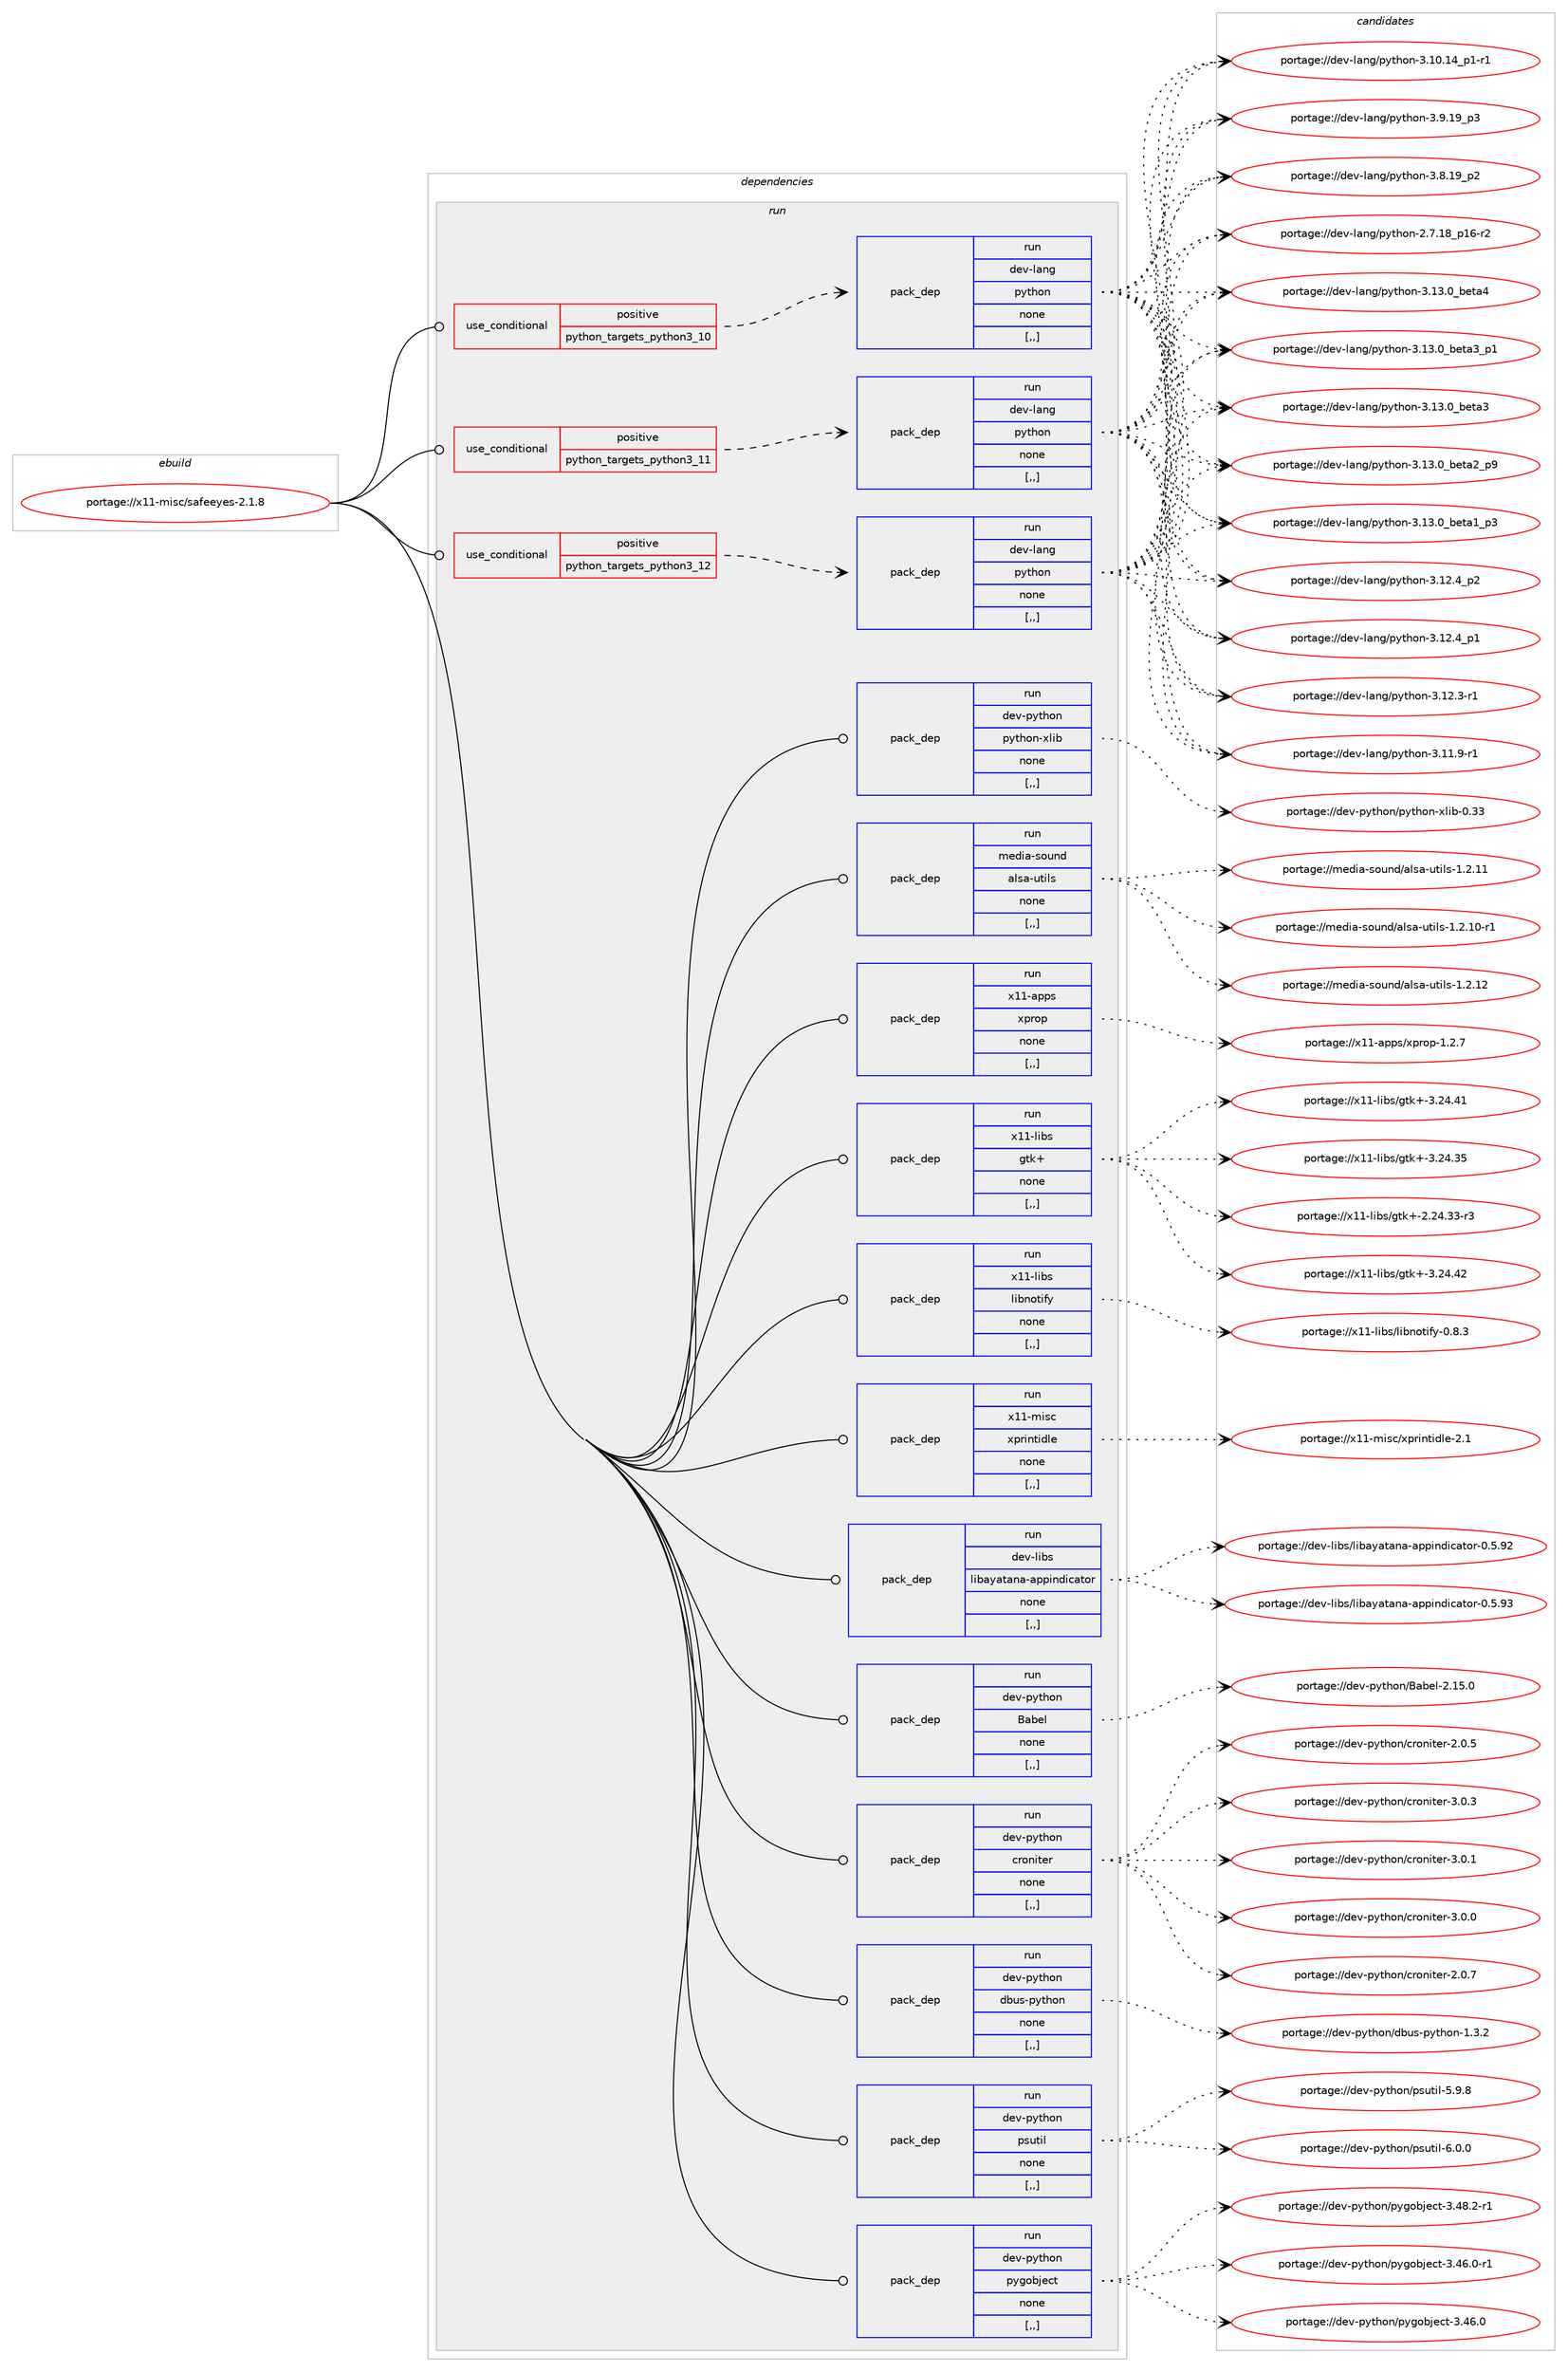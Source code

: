 digraph prolog {

# *************
# Graph options
# *************

newrank=true;
concentrate=true;
compound=true;
graph [rankdir=LR,fontname=Helvetica,fontsize=10,ranksep=1.5];#, ranksep=2.5, nodesep=0.2];
edge  [arrowhead=vee];
node  [fontname=Helvetica,fontsize=10];

# **********
# The ebuild
# **********

subgraph cluster_leftcol {
color=gray;
label=<<i>ebuild</i>>;
id [label="portage://x11-misc/safeeyes-2.1.8", color=red, width=4, href="../x11-misc/safeeyes-2.1.8.svg"];
}

# ****************
# The dependencies
# ****************

subgraph cluster_midcol {
color=gray;
label=<<i>dependencies</i>>;
subgraph cluster_compile {
fillcolor="#eeeeee";
style=filled;
label=<<i>compile</i>>;
}
subgraph cluster_compileandrun {
fillcolor="#eeeeee";
style=filled;
label=<<i>compile and run</i>>;
}
subgraph cluster_run {
fillcolor="#eeeeee";
style=filled;
label=<<i>run</i>>;
subgraph cond122482 {
dependency462250 [label=<<TABLE BORDER="0" CELLBORDER="1" CELLSPACING="0" CELLPADDING="4"><TR><TD ROWSPAN="3" CELLPADDING="10">use_conditional</TD></TR><TR><TD>positive</TD></TR><TR><TD>python_targets_python3_10</TD></TR></TABLE>>, shape=none, color=red];
subgraph pack336373 {
dependency462251 [label=<<TABLE BORDER="0" CELLBORDER="1" CELLSPACING="0" CELLPADDING="4" WIDTH="220"><TR><TD ROWSPAN="6" CELLPADDING="30">pack_dep</TD></TR><TR><TD WIDTH="110">run</TD></TR><TR><TD>dev-lang</TD></TR><TR><TD>python</TD></TR><TR><TD>none</TD></TR><TR><TD>[,,]</TD></TR></TABLE>>, shape=none, color=blue];
}
dependency462250:e -> dependency462251:w [weight=20,style="dashed",arrowhead="vee"];
}
id:e -> dependency462250:w [weight=20,style="solid",arrowhead="odot"];
subgraph cond122483 {
dependency462252 [label=<<TABLE BORDER="0" CELLBORDER="1" CELLSPACING="0" CELLPADDING="4"><TR><TD ROWSPAN="3" CELLPADDING="10">use_conditional</TD></TR><TR><TD>positive</TD></TR><TR><TD>python_targets_python3_11</TD></TR></TABLE>>, shape=none, color=red];
subgraph pack336374 {
dependency462253 [label=<<TABLE BORDER="0" CELLBORDER="1" CELLSPACING="0" CELLPADDING="4" WIDTH="220"><TR><TD ROWSPAN="6" CELLPADDING="30">pack_dep</TD></TR><TR><TD WIDTH="110">run</TD></TR><TR><TD>dev-lang</TD></TR><TR><TD>python</TD></TR><TR><TD>none</TD></TR><TR><TD>[,,]</TD></TR></TABLE>>, shape=none, color=blue];
}
dependency462252:e -> dependency462253:w [weight=20,style="dashed",arrowhead="vee"];
}
id:e -> dependency462252:w [weight=20,style="solid",arrowhead="odot"];
subgraph cond122484 {
dependency462254 [label=<<TABLE BORDER="0" CELLBORDER="1" CELLSPACING="0" CELLPADDING="4"><TR><TD ROWSPAN="3" CELLPADDING="10">use_conditional</TD></TR><TR><TD>positive</TD></TR><TR><TD>python_targets_python3_12</TD></TR></TABLE>>, shape=none, color=red];
subgraph pack336375 {
dependency462255 [label=<<TABLE BORDER="0" CELLBORDER="1" CELLSPACING="0" CELLPADDING="4" WIDTH="220"><TR><TD ROWSPAN="6" CELLPADDING="30">pack_dep</TD></TR><TR><TD WIDTH="110">run</TD></TR><TR><TD>dev-lang</TD></TR><TR><TD>python</TD></TR><TR><TD>none</TD></TR><TR><TD>[,,]</TD></TR></TABLE>>, shape=none, color=blue];
}
dependency462254:e -> dependency462255:w [weight=20,style="dashed",arrowhead="vee"];
}
id:e -> dependency462254:w [weight=20,style="solid",arrowhead="odot"];
subgraph pack336376 {
dependency462256 [label=<<TABLE BORDER="0" CELLBORDER="1" CELLSPACING="0" CELLPADDING="4" WIDTH="220"><TR><TD ROWSPAN="6" CELLPADDING="30">pack_dep</TD></TR><TR><TD WIDTH="110">run</TD></TR><TR><TD>dev-libs</TD></TR><TR><TD>libayatana-appindicator</TD></TR><TR><TD>none</TD></TR><TR><TD>[,,]</TD></TR></TABLE>>, shape=none, color=blue];
}
id:e -> dependency462256:w [weight=20,style="solid",arrowhead="odot"];
subgraph pack336377 {
dependency462257 [label=<<TABLE BORDER="0" CELLBORDER="1" CELLSPACING="0" CELLPADDING="4" WIDTH="220"><TR><TD ROWSPAN="6" CELLPADDING="30">pack_dep</TD></TR><TR><TD WIDTH="110">run</TD></TR><TR><TD>dev-python</TD></TR><TR><TD>Babel</TD></TR><TR><TD>none</TD></TR><TR><TD>[,,]</TD></TR></TABLE>>, shape=none, color=blue];
}
id:e -> dependency462257:w [weight=20,style="solid",arrowhead="odot"];
subgraph pack336378 {
dependency462258 [label=<<TABLE BORDER="0" CELLBORDER="1" CELLSPACING="0" CELLPADDING="4" WIDTH="220"><TR><TD ROWSPAN="6" CELLPADDING="30">pack_dep</TD></TR><TR><TD WIDTH="110">run</TD></TR><TR><TD>dev-python</TD></TR><TR><TD>croniter</TD></TR><TR><TD>none</TD></TR><TR><TD>[,,]</TD></TR></TABLE>>, shape=none, color=blue];
}
id:e -> dependency462258:w [weight=20,style="solid",arrowhead="odot"];
subgraph pack336379 {
dependency462259 [label=<<TABLE BORDER="0" CELLBORDER="1" CELLSPACING="0" CELLPADDING="4" WIDTH="220"><TR><TD ROWSPAN="6" CELLPADDING="30">pack_dep</TD></TR><TR><TD WIDTH="110">run</TD></TR><TR><TD>dev-python</TD></TR><TR><TD>dbus-python</TD></TR><TR><TD>none</TD></TR><TR><TD>[,,]</TD></TR></TABLE>>, shape=none, color=blue];
}
id:e -> dependency462259:w [weight=20,style="solid",arrowhead="odot"];
subgraph pack336380 {
dependency462260 [label=<<TABLE BORDER="0" CELLBORDER="1" CELLSPACING="0" CELLPADDING="4" WIDTH="220"><TR><TD ROWSPAN="6" CELLPADDING="30">pack_dep</TD></TR><TR><TD WIDTH="110">run</TD></TR><TR><TD>dev-python</TD></TR><TR><TD>psutil</TD></TR><TR><TD>none</TD></TR><TR><TD>[,,]</TD></TR></TABLE>>, shape=none, color=blue];
}
id:e -> dependency462260:w [weight=20,style="solid",arrowhead="odot"];
subgraph pack336381 {
dependency462261 [label=<<TABLE BORDER="0" CELLBORDER="1" CELLSPACING="0" CELLPADDING="4" WIDTH="220"><TR><TD ROWSPAN="6" CELLPADDING="30">pack_dep</TD></TR><TR><TD WIDTH="110">run</TD></TR><TR><TD>dev-python</TD></TR><TR><TD>pygobject</TD></TR><TR><TD>none</TD></TR><TR><TD>[,,]</TD></TR></TABLE>>, shape=none, color=blue];
}
id:e -> dependency462261:w [weight=20,style="solid",arrowhead="odot"];
subgraph pack336382 {
dependency462262 [label=<<TABLE BORDER="0" CELLBORDER="1" CELLSPACING="0" CELLPADDING="4" WIDTH="220"><TR><TD ROWSPAN="6" CELLPADDING="30">pack_dep</TD></TR><TR><TD WIDTH="110">run</TD></TR><TR><TD>dev-python</TD></TR><TR><TD>python-xlib</TD></TR><TR><TD>none</TD></TR><TR><TD>[,,]</TD></TR></TABLE>>, shape=none, color=blue];
}
id:e -> dependency462262:w [weight=20,style="solid",arrowhead="odot"];
subgraph pack336383 {
dependency462263 [label=<<TABLE BORDER="0" CELLBORDER="1" CELLSPACING="0" CELLPADDING="4" WIDTH="220"><TR><TD ROWSPAN="6" CELLPADDING="30">pack_dep</TD></TR><TR><TD WIDTH="110">run</TD></TR><TR><TD>media-sound</TD></TR><TR><TD>alsa-utils</TD></TR><TR><TD>none</TD></TR><TR><TD>[,,]</TD></TR></TABLE>>, shape=none, color=blue];
}
id:e -> dependency462263:w [weight=20,style="solid",arrowhead="odot"];
subgraph pack336384 {
dependency462264 [label=<<TABLE BORDER="0" CELLBORDER="1" CELLSPACING="0" CELLPADDING="4" WIDTH="220"><TR><TD ROWSPAN="6" CELLPADDING="30">pack_dep</TD></TR><TR><TD WIDTH="110">run</TD></TR><TR><TD>x11-apps</TD></TR><TR><TD>xprop</TD></TR><TR><TD>none</TD></TR><TR><TD>[,,]</TD></TR></TABLE>>, shape=none, color=blue];
}
id:e -> dependency462264:w [weight=20,style="solid",arrowhead="odot"];
subgraph pack336385 {
dependency462265 [label=<<TABLE BORDER="0" CELLBORDER="1" CELLSPACING="0" CELLPADDING="4" WIDTH="220"><TR><TD ROWSPAN="6" CELLPADDING="30">pack_dep</TD></TR><TR><TD WIDTH="110">run</TD></TR><TR><TD>x11-libs</TD></TR><TR><TD>gtk+</TD></TR><TR><TD>none</TD></TR><TR><TD>[,,]</TD></TR></TABLE>>, shape=none, color=blue];
}
id:e -> dependency462265:w [weight=20,style="solid",arrowhead="odot"];
subgraph pack336386 {
dependency462266 [label=<<TABLE BORDER="0" CELLBORDER="1" CELLSPACING="0" CELLPADDING="4" WIDTH="220"><TR><TD ROWSPAN="6" CELLPADDING="30">pack_dep</TD></TR><TR><TD WIDTH="110">run</TD></TR><TR><TD>x11-libs</TD></TR><TR><TD>libnotify</TD></TR><TR><TD>none</TD></TR><TR><TD>[,,]</TD></TR></TABLE>>, shape=none, color=blue];
}
id:e -> dependency462266:w [weight=20,style="solid",arrowhead="odot"];
subgraph pack336387 {
dependency462267 [label=<<TABLE BORDER="0" CELLBORDER="1" CELLSPACING="0" CELLPADDING="4" WIDTH="220"><TR><TD ROWSPAN="6" CELLPADDING="30">pack_dep</TD></TR><TR><TD WIDTH="110">run</TD></TR><TR><TD>x11-misc</TD></TR><TR><TD>xprintidle</TD></TR><TR><TD>none</TD></TR><TR><TD>[,,]</TD></TR></TABLE>>, shape=none, color=blue];
}
id:e -> dependency462267:w [weight=20,style="solid",arrowhead="odot"];
}
}

# **************
# The candidates
# **************

subgraph cluster_choices {
rank=same;
color=gray;
label=<<i>candidates</i>>;

subgraph choice336373 {
color=black;
nodesep=1;
choice1001011184510897110103471121211161041111104551464951464895981011169752 [label="portage://dev-lang/python-3.13.0_beta4", color=red, width=4,href="../dev-lang/python-3.13.0_beta4.svg"];
choice10010111845108971101034711212111610411111045514649514648959810111697519511249 [label="portage://dev-lang/python-3.13.0_beta3_p1", color=red, width=4,href="../dev-lang/python-3.13.0_beta3_p1.svg"];
choice1001011184510897110103471121211161041111104551464951464895981011169751 [label="portage://dev-lang/python-3.13.0_beta3", color=red, width=4,href="../dev-lang/python-3.13.0_beta3.svg"];
choice10010111845108971101034711212111610411111045514649514648959810111697509511257 [label="portage://dev-lang/python-3.13.0_beta2_p9", color=red, width=4,href="../dev-lang/python-3.13.0_beta2_p9.svg"];
choice10010111845108971101034711212111610411111045514649514648959810111697499511251 [label="portage://dev-lang/python-3.13.0_beta1_p3", color=red, width=4,href="../dev-lang/python-3.13.0_beta1_p3.svg"];
choice100101118451089711010347112121116104111110455146495046529511250 [label="portage://dev-lang/python-3.12.4_p2", color=red, width=4,href="../dev-lang/python-3.12.4_p2.svg"];
choice100101118451089711010347112121116104111110455146495046529511249 [label="portage://dev-lang/python-3.12.4_p1", color=red, width=4,href="../dev-lang/python-3.12.4_p1.svg"];
choice100101118451089711010347112121116104111110455146495046514511449 [label="portage://dev-lang/python-3.12.3-r1", color=red, width=4,href="../dev-lang/python-3.12.3-r1.svg"];
choice100101118451089711010347112121116104111110455146494946574511449 [label="portage://dev-lang/python-3.11.9-r1", color=red, width=4,href="../dev-lang/python-3.11.9-r1.svg"];
choice100101118451089711010347112121116104111110455146494846495295112494511449 [label="portage://dev-lang/python-3.10.14_p1-r1", color=red, width=4,href="../dev-lang/python-3.10.14_p1-r1.svg"];
choice100101118451089711010347112121116104111110455146574649579511251 [label="portage://dev-lang/python-3.9.19_p3", color=red, width=4,href="../dev-lang/python-3.9.19_p3.svg"];
choice100101118451089711010347112121116104111110455146564649579511250 [label="portage://dev-lang/python-3.8.19_p2", color=red, width=4,href="../dev-lang/python-3.8.19_p2.svg"];
choice100101118451089711010347112121116104111110455046554649569511249544511450 [label="portage://dev-lang/python-2.7.18_p16-r2", color=red, width=4,href="../dev-lang/python-2.7.18_p16-r2.svg"];
dependency462251:e -> choice1001011184510897110103471121211161041111104551464951464895981011169752:w [style=dotted,weight="100"];
dependency462251:e -> choice10010111845108971101034711212111610411111045514649514648959810111697519511249:w [style=dotted,weight="100"];
dependency462251:e -> choice1001011184510897110103471121211161041111104551464951464895981011169751:w [style=dotted,weight="100"];
dependency462251:e -> choice10010111845108971101034711212111610411111045514649514648959810111697509511257:w [style=dotted,weight="100"];
dependency462251:e -> choice10010111845108971101034711212111610411111045514649514648959810111697499511251:w [style=dotted,weight="100"];
dependency462251:e -> choice100101118451089711010347112121116104111110455146495046529511250:w [style=dotted,weight="100"];
dependency462251:e -> choice100101118451089711010347112121116104111110455146495046529511249:w [style=dotted,weight="100"];
dependency462251:e -> choice100101118451089711010347112121116104111110455146495046514511449:w [style=dotted,weight="100"];
dependency462251:e -> choice100101118451089711010347112121116104111110455146494946574511449:w [style=dotted,weight="100"];
dependency462251:e -> choice100101118451089711010347112121116104111110455146494846495295112494511449:w [style=dotted,weight="100"];
dependency462251:e -> choice100101118451089711010347112121116104111110455146574649579511251:w [style=dotted,weight="100"];
dependency462251:e -> choice100101118451089711010347112121116104111110455146564649579511250:w [style=dotted,weight="100"];
dependency462251:e -> choice100101118451089711010347112121116104111110455046554649569511249544511450:w [style=dotted,weight="100"];
}
subgraph choice336374 {
color=black;
nodesep=1;
choice1001011184510897110103471121211161041111104551464951464895981011169752 [label="portage://dev-lang/python-3.13.0_beta4", color=red, width=4,href="../dev-lang/python-3.13.0_beta4.svg"];
choice10010111845108971101034711212111610411111045514649514648959810111697519511249 [label="portage://dev-lang/python-3.13.0_beta3_p1", color=red, width=4,href="../dev-lang/python-3.13.0_beta3_p1.svg"];
choice1001011184510897110103471121211161041111104551464951464895981011169751 [label="portage://dev-lang/python-3.13.0_beta3", color=red, width=4,href="../dev-lang/python-3.13.0_beta3.svg"];
choice10010111845108971101034711212111610411111045514649514648959810111697509511257 [label="portage://dev-lang/python-3.13.0_beta2_p9", color=red, width=4,href="../dev-lang/python-3.13.0_beta2_p9.svg"];
choice10010111845108971101034711212111610411111045514649514648959810111697499511251 [label="portage://dev-lang/python-3.13.0_beta1_p3", color=red, width=4,href="../dev-lang/python-3.13.0_beta1_p3.svg"];
choice100101118451089711010347112121116104111110455146495046529511250 [label="portage://dev-lang/python-3.12.4_p2", color=red, width=4,href="../dev-lang/python-3.12.4_p2.svg"];
choice100101118451089711010347112121116104111110455146495046529511249 [label="portage://dev-lang/python-3.12.4_p1", color=red, width=4,href="../dev-lang/python-3.12.4_p1.svg"];
choice100101118451089711010347112121116104111110455146495046514511449 [label="portage://dev-lang/python-3.12.3-r1", color=red, width=4,href="../dev-lang/python-3.12.3-r1.svg"];
choice100101118451089711010347112121116104111110455146494946574511449 [label="portage://dev-lang/python-3.11.9-r1", color=red, width=4,href="../dev-lang/python-3.11.9-r1.svg"];
choice100101118451089711010347112121116104111110455146494846495295112494511449 [label="portage://dev-lang/python-3.10.14_p1-r1", color=red, width=4,href="../dev-lang/python-3.10.14_p1-r1.svg"];
choice100101118451089711010347112121116104111110455146574649579511251 [label="portage://dev-lang/python-3.9.19_p3", color=red, width=4,href="../dev-lang/python-3.9.19_p3.svg"];
choice100101118451089711010347112121116104111110455146564649579511250 [label="portage://dev-lang/python-3.8.19_p2", color=red, width=4,href="../dev-lang/python-3.8.19_p2.svg"];
choice100101118451089711010347112121116104111110455046554649569511249544511450 [label="portage://dev-lang/python-2.7.18_p16-r2", color=red, width=4,href="../dev-lang/python-2.7.18_p16-r2.svg"];
dependency462253:e -> choice1001011184510897110103471121211161041111104551464951464895981011169752:w [style=dotted,weight="100"];
dependency462253:e -> choice10010111845108971101034711212111610411111045514649514648959810111697519511249:w [style=dotted,weight="100"];
dependency462253:e -> choice1001011184510897110103471121211161041111104551464951464895981011169751:w [style=dotted,weight="100"];
dependency462253:e -> choice10010111845108971101034711212111610411111045514649514648959810111697509511257:w [style=dotted,weight="100"];
dependency462253:e -> choice10010111845108971101034711212111610411111045514649514648959810111697499511251:w [style=dotted,weight="100"];
dependency462253:e -> choice100101118451089711010347112121116104111110455146495046529511250:w [style=dotted,weight="100"];
dependency462253:e -> choice100101118451089711010347112121116104111110455146495046529511249:w [style=dotted,weight="100"];
dependency462253:e -> choice100101118451089711010347112121116104111110455146495046514511449:w [style=dotted,weight="100"];
dependency462253:e -> choice100101118451089711010347112121116104111110455146494946574511449:w [style=dotted,weight="100"];
dependency462253:e -> choice100101118451089711010347112121116104111110455146494846495295112494511449:w [style=dotted,weight="100"];
dependency462253:e -> choice100101118451089711010347112121116104111110455146574649579511251:w [style=dotted,weight="100"];
dependency462253:e -> choice100101118451089711010347112121116104111110455146564649579511250:w [style=dotted,weight="100"];
dependency462253:e -> choice100101118451089711010347112121116104111110455046554649569511249544511450:w [style=dotted,weight="100"];
}
subgraph choice336375 {
color=black;
nodesep=1;
choice1001011184510897110103471121211161041111104551464951464895981011169752 [label="portage://dev-lang/python-3.13.0_beta4", color=red, width=4,href="../dev-lang/python-3.13.0_beta4.svg"];
choice10010111845108971101034711212111610411111045514649514648959810111697519511249 [label="portage://dev-lang/python-3.13.0_beta3_p1", color=red, width=4,href="../dev-lang/python-3.13.0_beta3_p1.svg"];
choice1001011184510897110103471121211161041111104551464951464895981011169751 [label="portage://dev-lang/python-3.13.0_beta3", color=red, width=4,href="../dev-lang/python-3.13.0_beta3.svg"];
choice10010111845108971101034711212111610411111045514649514648959810111697509511257 [label="portage://dev-lang/python-3.13.0_beta2_p9", color=red, width=4,href="../dev-lang/python-3.13.0_beta2_p9.svg"];
choice10010111845108971101034711212111610411111045514649514648959810111697499511251 [label="portage://dev-lang/python-3.13.0_beta1_p3", color=red, width=4,href="../dev-lang/python-3.13.0_beta1_p3.svg"];
choice100101118451089711010347112121116104111110455146495046529511250 [label="portage://dev-lang/python-3.12.4_p2", color=red, width=4,href="../dev-lang/python-3.12.4_p2.svg"];
choice100101118451089711010347112121116104111110455146495046529511249 [label="portage://dev-lang/python-3.12.4_p1", color=red, width=4,href="../dev-lang/python-3.12.4_p1.svg"];
choice100101118451089711010347112121116104111110455146495046514511449 [label="portage://dev-lang/python-3.12.3-r1", color=red, width=4,href="../dev-lang/python-3.12.3-r1.svg"];
choice100101118451089711010347112121116104111110455146494946574511449 [label="portage://dev-lang/python-3.11.9-r1", color=red, width=4,href="../dev-lang/python-3.11.9-r1.svg"];
choice100101118451089711010347112121116104111110455146494846495295112494511449 [label="portage://dev-lang/python-3.10.14_p1-r1", color=red, width=4,href="../dev-lang/python-3.10.14_p1-r1.svg"];
choice100101118451089711010347112121116104111110455146574649579511251 [label="portage://dev-lang/python-3.9.19_p3", color=red, width=4,href="../dev-lang/python-3.9.19_p3.svg"];
choice100101118451089711010347112121116104111110455146564649579511250 [label="portage://dev-lang/python-3.8.19_p2", color=red, width=4,href="../dev-lang/python-3.8.19_p2.svg"];
choice100101118451089711010347112121116104111110455046554649569511249544511450 [label="portage://dev-lang/python-2.7.18_p16-r2", color=red, width=4,href="../dev-lang/python-2.7.18_p16-r2.svg"];
dependency462255:e -> choice1001011184510897110103471121211161041111104551464951464895981011169752:w [style=dotted,weight="100"];
dependency462255:e -> choice10010111845108971101034711212111610411111045514649514648959810111697519511249:w [style=dotted,weight="100"];
dependency462255:e -> choice1001011184510897110103471121211161041111104551464951464895981011169751:w [style=dotted,weight="100"];
dependency462255:e -> choice10010111845108971101034711212111610411111045514649514648959810111697509511257:w [style=dotted,weight="100"];
dependency462255:e -> choice10010111845108971101034711212111610411111045514649514648959810111697499511251:w [style=dotted,weight="100"];
dependency462255:e -> choice100101118451089711010347112121116104111110455146495046529511250:w [style=dotted,weight="100"];
dependency462255:e -> choice100101118451089711010347112121116104111110455146495046529511249:w [style=dotted,weight="100"];
dependency462255:e -> choice100101118451089711010347112121116104111110455146495046514511449:w [style=dotted,weight="100"];
dependency462255:e -> choice100101118451089711010347112121116104111110455146494946574511449:w [style=dotted,weight="100"];
dependency462255:e -> choice100101118451089711010347112121116104111110455146494846495295112494511449:w [style=dotted,weight="100"];
dependency462255:e -> choice100101118451089711010347112121116104111110455146574649579511251:w [style=dotted,weight="100"];
dependency462255:e -> choice100101118451089711010347112121116104111110455146564649579511250:w [style=dotted,weight="100"];
dependency462255:e -> choice100101118451089711010347112121116104111110455046554649569511249544511450:w [style=dotted,weight="100"];
}
subgraph choice336376 {
color=black;
nodesep=1;
choice10010111845108105981154710810598971219711697110974597112112105110100105999711611111445484653465751 [label="portage://dev-libs/libayatana-appindicator-0.5.93", color=red, width=4,href="../dev-libs/libayatana-appindicator-0.5.93.svg"];
choice10010111845108105981154710810598971219711697110974597112112105110100105999711611111445484653465750 [label="portage://dev-libs/libayatana-appindicator-0.5.92", color=red, width=4,href="../dev-libs/libayatana-appindicator-0.5.92.svg"];
dependency462256:e -> choice10010111845108105981154710810598971219711697110974597112112105110100105999711611111445484653465751:w [style=dotted,weight="100"];
dependency462256:e -> choice10010111845108105981154710810598971219711697110974597112112105110100105999711611111445484653465750:w [style=dotted,weight="100"];
}
subgraph choice336377 {
color=black;
nodesep=1;
choice100101118451121211161041111104766979810110845504649534648 [label="portage://dev-python/Babel-2.15.0", color=red, width=4,href="../dev-python/Babel-2.15.0.svg"];
dependency462257:e -> choice100101118451121211161041111104766979810110845504649534648:w [style=dotted,weight="100"];
}
subgraph choice336378 {
color=black;
nodesep=1;
choice100101118451121211161041111104799114111110105116101114455146484651 [label="portage://dev-python/croniter-3.0.3", color=red, width=4,href="../dev-python/croniter-3.0.3.svg"];
choice100101118451121211161041111104799114111110105116101114455146484649 [label="portage://dev-python/croniter-3.0.1", color=red, width=4,href="../dev-python/croniter-3.0.1.svg"];
choice100101118451121211161041111104799114111110105116101114455146484648 [label="portage://dev-python/croniter-3.0.0", color=red, width=4,href="../dev-python/croniter-3.0.0.svg"];
choice100101118451121211161041111104799114111110105116101114455046484655 [label="portage://dev-python/croniter-2.0.7", color=red, width=4,href="../dev-python/croniter-2.0.7.svg"];
choice100101118451121211161041111104799114111110105116101114455046484653 [label="portage://dev-python/croniter-2.0.5", color=red, width=4,href="../dev-python/croniter-2.0.5.svg"];
dependency462258:e -> choice100101118451121211161041111104799114111110105116101114455146484651:w [style=dotted,weight="100"];
dependency462258:e -> choice100101118451121211161041111104799114111110105116101114455146484649:w [style=dotted,weight="100"];
dependency462258:e -> choice100101118451121211161041111104799114111110105116101114455146484648:w [style=dotted,weight="100"];
dependency462258:e -> choice100101118451121211161041111104799114111110105116101114455046484655:w [style=dotted,weight="100"];
dependency462258:e -> choice100101118451121211161041111104799114111110105116101114455046484653:w [style=dotted,weight="100"];
}
subgraph choice336379 {
color=black;
nodesep=1;
choice10010111845112121116104111110471009811711545112121116104111110454946514650 [label="portage://dev-python/dbus-python-1.3.2", color=red, width=4,href="../dev-python/dbus-python-1.3.2.svg"];
dependency462259:e -> choice10010111845112121116104111110471009811711545112121116104111110454946514650:w [style=dotted,weight="100"];
}
subgraph choice336380 {
color=black;
nodesep=1;
choice1001011184511212111610411111047112115117116105108455446484648 [label="portage://dev-python/psutil-6.0.0", color=red, width=4,href="../dev-python/psutil-6.0.0.svg"];
choice1001011184511212111610411111047112115117116105108455346574656 [label="portage://dev-python/psutil-5.9.8", color=red, width=4,href="../dev-python/psutil-5.9.8.svg"];
dependency462260:e -> choice1001011184511212111610411111047112115117116105108455446484648:w [style=dotted,weight="100"];
dependency462260:e -> choice1001011184511212111610411111047112115117116105108455346574656:w [style=dotted,weight="100"];
}
subgraph choice336381 {
color=black;
nodesep=1;
choice10010111845112121116104111110471121211031119810610199116455146525646504511449 [label="portage://dev-python/pygobject-3.48.2-r1", color=red, width=4,href="../dev-python/pygobject-3.48.2-r1.svg"];
choice10010111845112121116104111110471121211031119810610199116455146525446484511449 [label="portage://dev-python/pygobject-3.46.0-r1", color=red, width=4,href="../dev-python/pygobject-3.46.0-r1.svg"];
choice1001011184511212111610411111047112121103111981061019911645514652544648 [label="portage://dev-python/pygobject-3.46.0", color=red, width=4,href="../dev-python/pygobject-3.46.0.svg"];
dependency462261:e -> choice10010111845112121116104111110471121211031119810610199116455146525646504511449:w [style=dotted,weight="100"];
dependency462261:e -> choice10010111845112121116104111110471121211031119810610199116455146525446484511449:w [style=dotted,weight="100"];
dependency462261:e -> choice1001011184511212111610411111047112121103111981061019911645514652544648:w [style=dotted,weight="100"];
}
subgraph choice336382 {
color=black;
nodesep=1;
choice100101118451121211161041111104711212111610411111045120108105984548465151 [label="portage://dev-python/python-xlib-0.33", color=red, width=4,href="../dev-python/python-xlib-0.33.svg"];
dependency462262:e -> choice100101118451121211161041111104711212111610411111045120108105984548465151:w [style=dotted,weight="100"];
}
subgraph choice336383 {
color=black;
nodesep=1;
choice10910110010597451151111171101004797108115974511711610510811545494650464950 [label="portage://media-sound/alsa-utils-1.2.12", color=red, width=4,href="../media-sound/alsa-utils-1.2.12.svg"];
choice10910110010597451151111171101004797108115974511711610510811545494650464949 [label="portage://media-sound/alsa-utils-1.2.11", color=red, width=4,href="../media-sound/alsa-utils-1.2.11.svg"];
choice109101100105974511511111711010047971081159745117116105108115454946504649484511449 [label="portage://media-sound/alsa-utils-1.2.10-r1", color=red, width=4,href="../media-sound/alsa-utils-1.2.10-r1.svg"];
dependency462263:e -> choice10910110010597451151111171101004797108115974511711610510811545494650464950:w [style=dotted,weight="100"];
dependency462263:e -> choice10910110010597451151111171101004797108115974511711610510811545494650464949:w [style=dotted,weight="100"];
dependency462263:e -> choice109101100105974511511111711010047971081159745117116105108115454946504649484511449:w [style=dotted,weight="100"];
}
subgraph choice336384 {
color=black;
nodesep=1;
choice1204949459711211211547120112114111112454946504655 [label="portage://x11-apps/xprop-1.2.7", color=red, width=4,href="../x11-apps/xprop-1.2.7.svg"];
dependency462264:e -> choice1204949459711211211547120112114111112454946504655:w [style=dotted,weight="100"];
}
subgraph choice336385 {
color=black;
nodesep=1;
choice1204949451081059811547103116107434551465052465250 [label="portage://x11-libs/gtk+-3.24.42", color=red, width=4,href="../x11-libs/gtk+-3.24.42.svg"];
choice1204949451081059811547103116107434551465052465249 [label="portage://x11-libs/gtk+-3.24.41", color=red, width=4,href="../x11-libs/gtk+-3.24.41.svg"];
choice1204949451081059811547103116107434551465052465153 [label="portage://x11-libs/gtk+-3.24.35", color=red, width=4,href="../x11-libs/gtk+-3.24.35.svg"];
choice12049494510810598115471031161074345504650524651514511451 [label="portage://x11-libs/gtk+-2.24.33-r3", color=red, width=4,href="../x11-libs/gtk+-2.24.33-r3.svg"];
dependency462265:e -> choice1204949451081059811547103116107434551465052465250:w [style=dotted,weight="100"];
dependency462265:e -> choice1204949451081059811547103116107434551465052465249:w [style=dotted,weight="100"];
dependency462265:e -> choice1204949451081059811547103116107434551465052465153:w [style=dotted,weight="100"];
dependency462265:e -> choice12049494510810598115471031161074345504650524651514511451:w [style=dotted,weight="100"];
}
subgraph choice336386 {
color=black;
nodesep=1;
choice120494945108105981154710810598110111116105102121454846564651 [label="portage://x11-libs/libnotify-0.8.3", color=red, width=4,href="../x11-libs/libnotify-0.8.3.svg"];
dependency462266:e -> choice120494945108105981154710810598110111116105102121454846564651:w [style=dotted,weight="100"];
}
subgraph choice336387 {
color=black;
nodesep=1;
choice120494945109105115994712011211410511011610510010810145504649 [label="portage://x11-misc/xprintidle-2.1", color=red, width=4,href="../x11-misc/xprintidle-2.1.svg"];
dependency462267:e -> choice120494945109105115994712011211410511011610510010810145504649:w [style=dotted,weight="100"];
}
}

}
